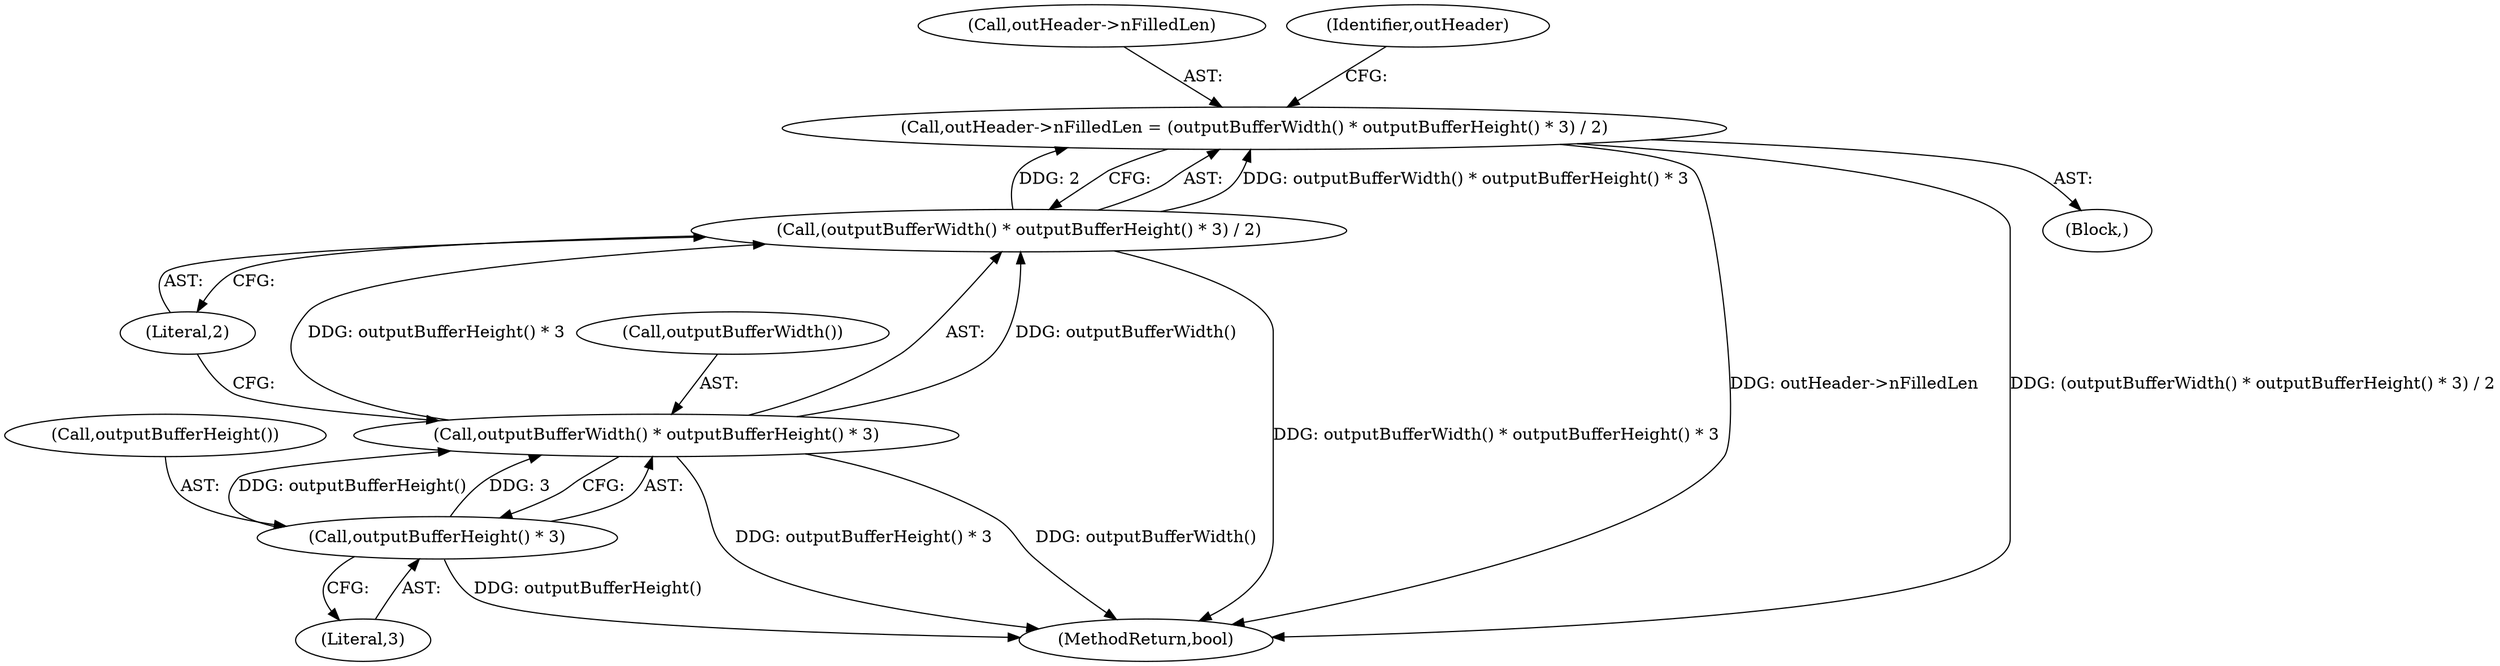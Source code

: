 digraph "0_Android_630ed150f7201ddadb00b8b8ce0c55c4cc6e8742@pointer" {
"1000235" [label="(Call,outHeader->nFilledLen = (outputBufferWidth() * outputBufferHeight() * 3) / 2)"];
"1000239" [label="(Call,(outputBufferWidth() * outputBufferHeight() * 3) / 2)"];
"1000240" [label="(Call,outputBufferWidth() * outputBufferHeight() * 3)"];
"1000242" [label="(Call,outputBufferHeight() * 3)"];
"1000236" [label="(Call,outHeader->nFilledLen)"];
"1000244" [label="(Literal,3)"];
"1000401" [label="(MethodReturn,bool)"];
"1000245" [label="(Literal,2)"];
"1000243" [label="(Call,outputBufferHeight())"];
"1000239" [label="(Call,(outputBufferWidth() * outputBufferHeight() * 3) / 2)"];
"1000235" [label="(Call,outHeader->nFilledLen = (outputBufferWidth() * outputBufferHeight() * 3) / 2)"];
"1000169" [label="(Block,)"];
"1000242" [label="(Call,outputBufferHeight() * 3)"];
"1000241" [label="(Call,outputBufferWidth())"];
"1000240" [label="(Call,outputBufferWidth() * outputBufferHeight() * 3)"];
"1000248" [label="(Identifier,outHeader)"];
"1000235" -> "1000169"  [label="AST: "];
"1000235" -> "1000239"  [label="CFG: "];
"1000236" -> "1000235"  [label="AST: "];
"1000239" -> "1000235"  [label="AST: "];
"1000248" -> "1000235"  [label="CFG: "];
"1000235" -> "1000401"  [label="DDG: outHeader->nFilledLen"];
"1000235" -> "1000401"  [label="DDG: (outputBufferWidth() * outputBufferHeight() * 3) / 2"];
"1000239" -> "1000235"  [label="DDG: outputBufferWidth() * outputBufferHeight() * 3"];
"1000239" -> "1000235"  [label="DDG: 2"];
"1000239" -> "1000245"  [label="CFG: "];
"1000240" -> "1000239"  [label="AST: "];
"1000245" -> "1000239"  [label="AST: "];
"1000239" -> "1000401"  [label="DDG: outputBufferWidth() * outputBufferHeight() * 3"];
"1000240" -> "1000239"  [label="DDG: outputBufferWidth()"];
"1000240" -> "1000239"  [label="DDG: outputBufferHeight() * 3"];
"1000240" -> "1000242"  [label="CFG: "];
"1000241" -> "1000240"  [label="AST: "];
"1000242" -> "1000240"  [label="AST: "];
"1000245" -> "1000240"  [label="CFG: "];
"1000240" -> "1000401"  [label="DDG: outputBufferHeight() * 3"];
"1000240" -> "1000401"  [label="DDG: outputBufferWidth()"];
"1000242" -> "1000240"  [label="DDG: outputBufferHeight()"];
"1000242" -> "1000240"  [label="DDG: 3"];
"1000242" -> "1000244"  [label="CFG: "];
"1000243" -> "1000242"  [label="AST: "];
"1000244" -> "1000242"  [label="AST: "];
"1000242" -> "1000401"  [label="DDG: outputBufferHeight()"];
}
